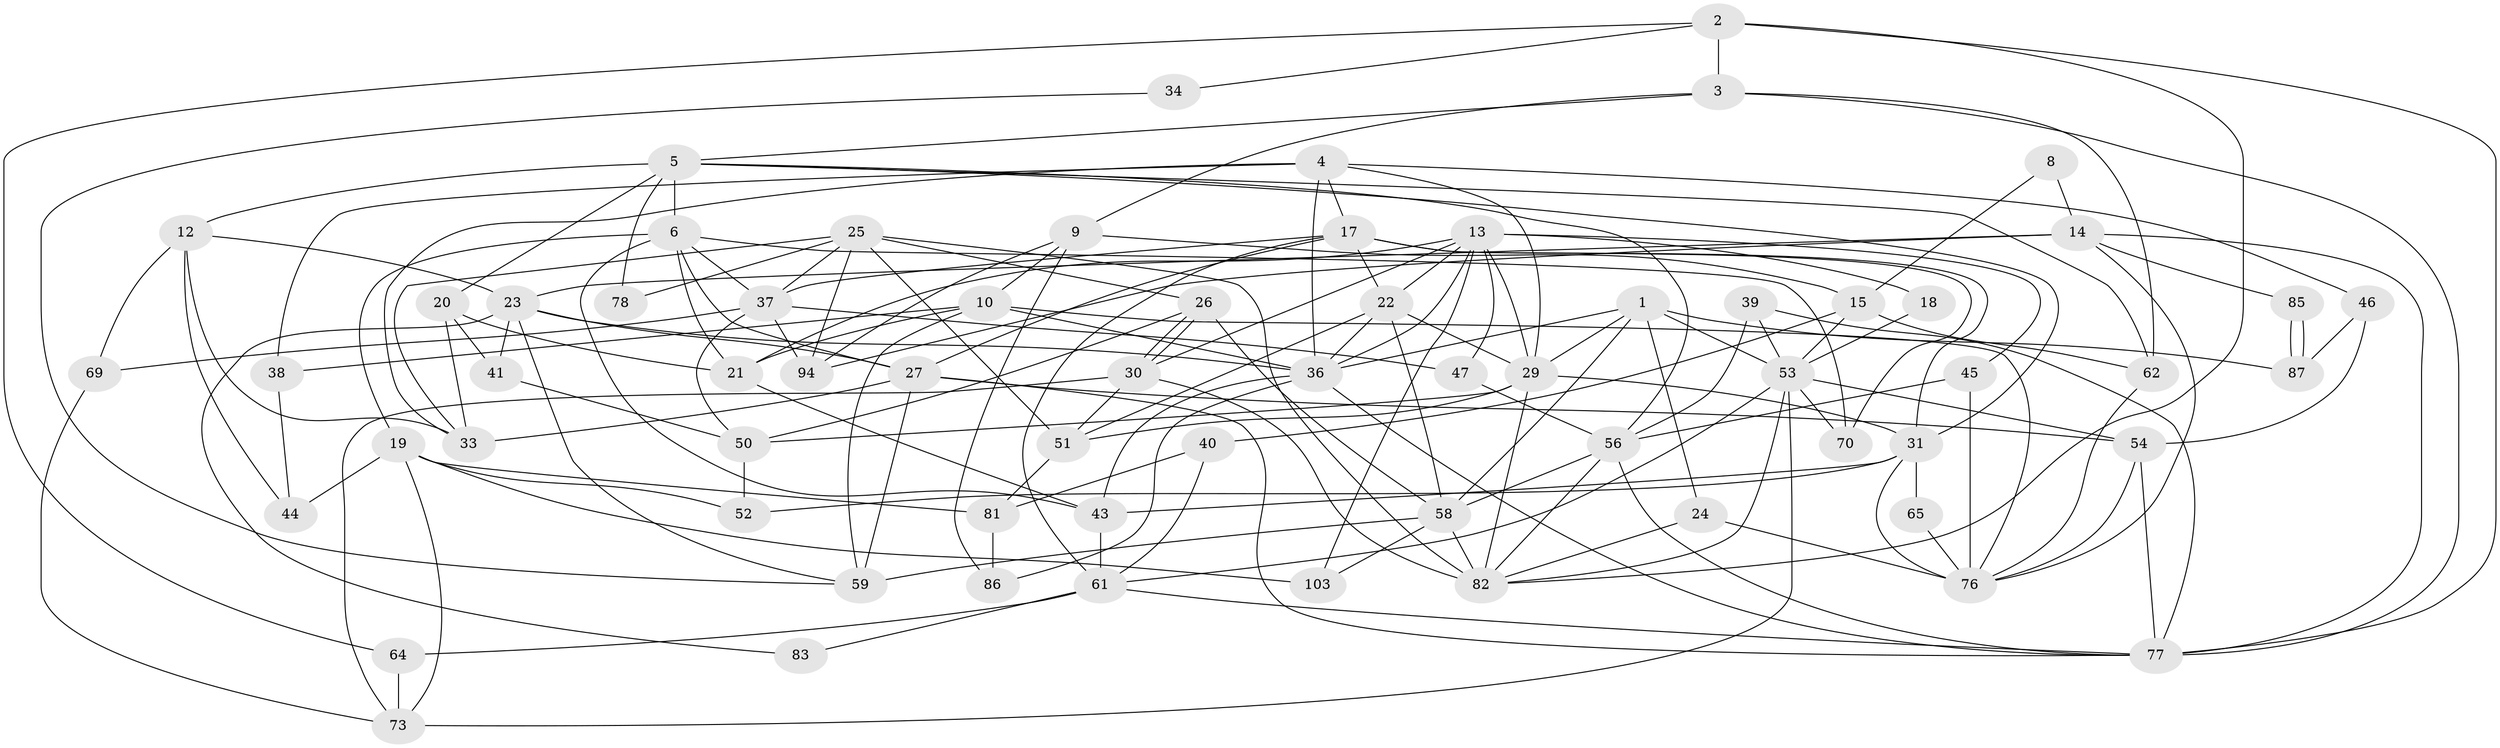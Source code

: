// Generated by graph-tools (version 1.1) at 2025/52/02/27/25 19:52:08]
// undirected, 66 vertices, 165 edges
graph export_dot {
graph [start="1"]
  node [color=gray90,style=filled];
  1 [super="+32"];
  2 [super="+100"];
  3 [super="+42"];
  4 [super="+7"];
  5 [super="+11"];
  6 [super="+35"];
  8;
  9 [super="+97"];
  10 [super="+98"];
  12 [super="+16"];
  13 [super="+80"];
  14;
  15 [super="+49"];
  17 [super="+99"];
  18;
  19 [super="+55"];
  20;
  21;
  22 [super="+48"];
  23 [super="+96"];
  24;
  25 [super="+72"];
  26;
  27 [super="+28"];
  29 [super="+89"];
  30;
  31 [super="+71"];
  33 [super="+67"];
  34;
  36 [super="+75"];
  37 [super="+91"];
  38;
  39;
  40;
  41;
  43 [super="+74"];
  44;
  45;
  46 [super="+60"];
  47 [super="+57"];
  50 [super="+88"];
  51 [super="+66"];
  52;
  53 [super="+79"];
  54;
  56 [super="+63"];
  58 [super="+102"];
  59 [super="+95"];
  61 [super="+68"];
  62;
  64;
  65;
  69;
  70 [super="+84"];
  73;
  76 [super="+92"];
  77 [super="+90"];
  78;
  81 [super="+93"];
  82 [super="+101"];
  83;
  85;
  86;
  87;
  94;
  103;
  1 -- 29;
  1 -- 58;
  1 -- 87;
  1 -- 53;
  1 -- 24;
  1 -- 36;
  2 -- 64;
  2 -- 77;
  2 -- 34;
  2 -- 82;
  2 -- 3;
  3 -- 62;
  3 -- 77;
  3 -- 5;
  3 -- 9;
  4 -- 38;
  4 -- 46;
  4 -- 29;
  4 -- 36;
  4 -- 17;
  4 -- 33;
  5 -- 12 [weight=2];
  5 -- 20;
  5 -- 62;
  5 -- 78;
  5 -- 56;
  5 -- 6;
  5 -- 31;
  6 -- 21;
  6 -- 43 [weight=2];
  6 -- 70;
  6 -- 37;
  6 -- 27;
  6 -- 19;
  8 -- 14;
  8 -- 15;
  9 -- 10;
  9 -- 94;
  9 -- 86;
  9 -- 15;
  10 -- 38;
  10 -- 36 [weight=2];
  10 -- 21;
  10 -- 59;
  10 -- 76;
  12 -- 69;
  12 -- 23;
  12 -- 44;
  12 -- 33;
  13 -- 30;
  13 -- 18;
  13 -- 21;
  13 -- 45;
  13 -- 47;
  13 -- 103;
  13 -- 29;
  13 -- 36;
  13 -- 22;
  14 -- 77;
  14 -- 23;
  14 -- 85;
  14 -- 94;
  14 -- 76;
  15 -- 62;
  15 -- 40;
  15 -- 53;
  17 -- 27;
  17 -- 22;
  17 -- 61;
  17 -- 70;
  17 -- 31;
  17 -- 37;
  18 -- 53;
  19 -- 103;
  19 -- 52;
  19 -- 73;
  19 -- 81;
  19 -- 44;
  20 -- 21;
  20 -- 33;
  20 -- 41;
  21 -- 43;
  22 -- 36;
  22 -- 51;
  22 -- 58;
  22 -- 29;
  23 -- 41;
  23 -- 83;
  23 -- 36;
  23 -- 59;
  23 -- 27;
  24 -- 82;
  24 -- 76;
  25 -- 26;
  25 -- 37;
  25 -- 82;
  25 -- 51;
  25 -- 78;
  25 -- 94;
  25 -- 33;
  26 -- 30;
  26 -- 30;
  26 -- 58;
  26 -- 50;
  27 -- 59;
  27 -- 77;
  27 -- 54;
  27 -- 33;
  29 -- 50;
  29 -- 51;
  29 -- 31;
  29 -- 82;
  30 -- 51;
  30 -- 73;
  30 -- 82;
  31 -- 76;
  31 -- 52;
  31 -- 65;
  31 -- 43;
  34 -- 59;
  36 -- 86;
  36 -- 43;
  36 -- 77;
  37 -- 94;
  37 -- 47;
  37 -- 50;
  37 -- 69;
  38 -- 44;
  39 -- 77;
  39 -- 53;
  39 -- 56;
  40 -- 81;
  40 -- 61;
  41 -- 50;
  43 -- 61;
  45 -- 56;
  45 -- 76;
  46 -- 87;
  46 -- 54;
  47 -- 56;
  50 -- 52;
  51 -- 81;
  53 -- 73;
  53 -- 70;
  53 -- 54;
  53 -- 61;
  53 -- 82;
  54 -- 77;
  54 -- 76;
  56 -- 77;
  56 -- 82;
  56 -- 58;
  58 -- 59;
  58 -- 103;
  58 -- 82;
  61 -- 83;
  61 -- 64;
  61 -- 77;
  62 -- 76;
  64 -- 73;
  65 -- 76 [weight=2];
  69 -- 73;
  81 -- 86;
  85 -- 87;
  85 -- 87;
}
